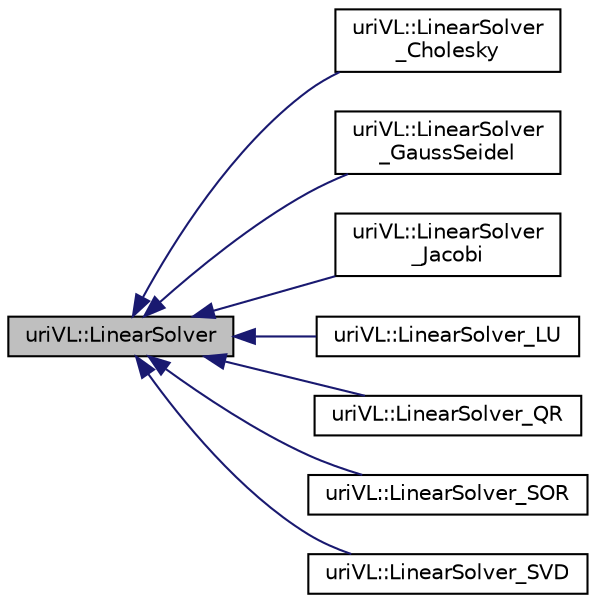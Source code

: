 digraph "uriVL::LinearSolver"
{
  edge [fontname="Helvetica",fontsize="10",labelfontname="Helvetica",labelfontsize="10"];
  node [fontname="Helvetica",fontsize="10",shape=record];
  rankdir="LR";
  Node1 [label="uriVL::LinearSolver",height=0.2,width=0.4,color="black", fillcolor="grey75", style="filled", fontcolor="black"];
  Node1 -> Node2 [dir="back",color="midnightblue",fontsize="10",style="solid",fontname="Helvetica"];
  Node2 [label="uriVL::LinearSolver\l_Cholesky",height=0.2,width=0.4,color="black", fillcolor="white", style="filled",URL="$classuriVL_1_1LinearSolver__Cholesky.html"];
  Node1 -> Node3 [dir="back",color="midnightblue",fontsize="10",style="solid",fontname="Helvetica"];
  Node3 [label="uriVL::LinearSolver\l_GaussSeidel",height=0.2,width=0.4,color="black", fillcolor="white", style="filled",URL="$classuriVL_1_1LinearSolver__GaussSeidel.html",tooltip="Class that implement the Gauss-Seidel iterative algorithm for solving SLEs. "];
  Node1 -> Node4 [dir="back",color="midnightblue",fontsize="10",style="solid",fontname="Helvetica"];
  Node4 [label="uriVL::LinearSolver\l_Jacobi",height=0.2,width=0.4,color="black", fillcolor="white", style="filled",URL="$classuriVL_1_1LinearSolver__Jacobi.html",tooltip="Class that implement the Jacobi iterative algorithm for solving SLEs. "];
  Node1 -> Node5 [dir="back",color="midnightblue",fontsize="10",style="solid",fontname="Helvetica"];
  Node5 [label="uriVL::LinearSolver_LU",height=0.2,width=0.4,color="black", fillcolor="white", style="filled",URL="$classuriVL_1_1LinearSolver__LU.html",tooltip="Class that implement Crout&#39;s version of the LU factorization algorithm for solving SLEs..."];
  Node1 -> Node6 [dir="back",color="midnightblue",fontsize="10",style="solid",fontname="Helvetica"];
  Node6 [label="uriVL::LinearSolver_QR",height=0.2,width=0.4,color="black", fillcolor="white", style="filled",URL="$classuriVL_1_1LinearSolver__QR.html",tooltip="Class that implement the Householder QR factorization algorithm for solving overdetermined SLEs..."];
  Node1 -> Node7 [dir="back",color="midnightblue",fontsize="10",style="solid",fontname="Helvetica"];
  Node7 [label="uriVL::LinearSolver_SOR",height=0.2,width=0.4,color="black", fillcolor="white", style="filled",URL="$classuriVL_1_1LinearSolver__SOR.html",tooltip="Class that implement the Successive Over-relaxation (SOR) iterative algorithm for solving SLEs..."];
  Node1 -> Node8 [dir="back",color="midnightblue",fontsize="10",style="solid",fontname="Helvetica"];
  Node8 [label="uriVL::LinearSolver_SVD",height=0.2,width=0.4,color="black", fillcolor="white", style="filled",URL="$classuriVL_1_1LinearSolver__SVD.html",tooltip="Class that implement the Singular Value Decomposition algorithm for solving arbitrary SLEs..."];
}
